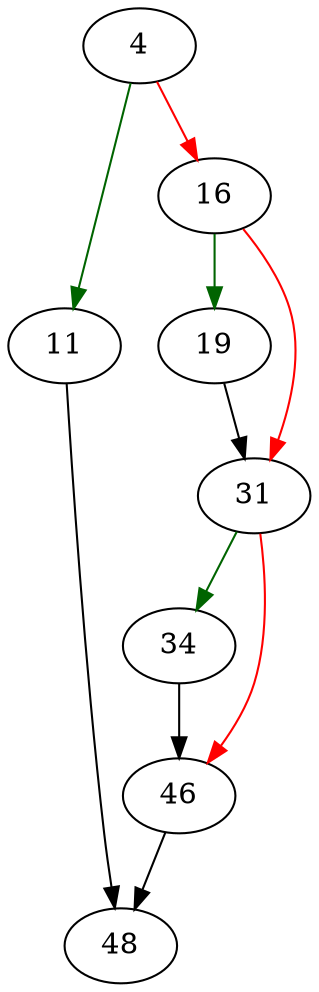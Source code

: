strict digraph "sqlite3ExprAttachSubtrees" {
	// Node definitions.
	4 [entry=true];
	11;
	16;
	48;
	19;
	31;
	34;
	46;

	// Edge definitions.
	4 -> 11 [
		color=darkgreen
		cond=true
	];
	4 -> 16 [
		color=red
		cond=false
	];
	11 -> 48;
	16 -> 19 [
		color=darkgreen
		cond=true
	];
	16 -> 31 [
		color=red
		cond=false
	];
	19 -> 31;
	31 -> 34 [
		color=darkgreen
		cond=true
	];
	31 -> 46 [
		color=red
		cond=false
	];
	34 -> 46;
	46 -> 48;
}